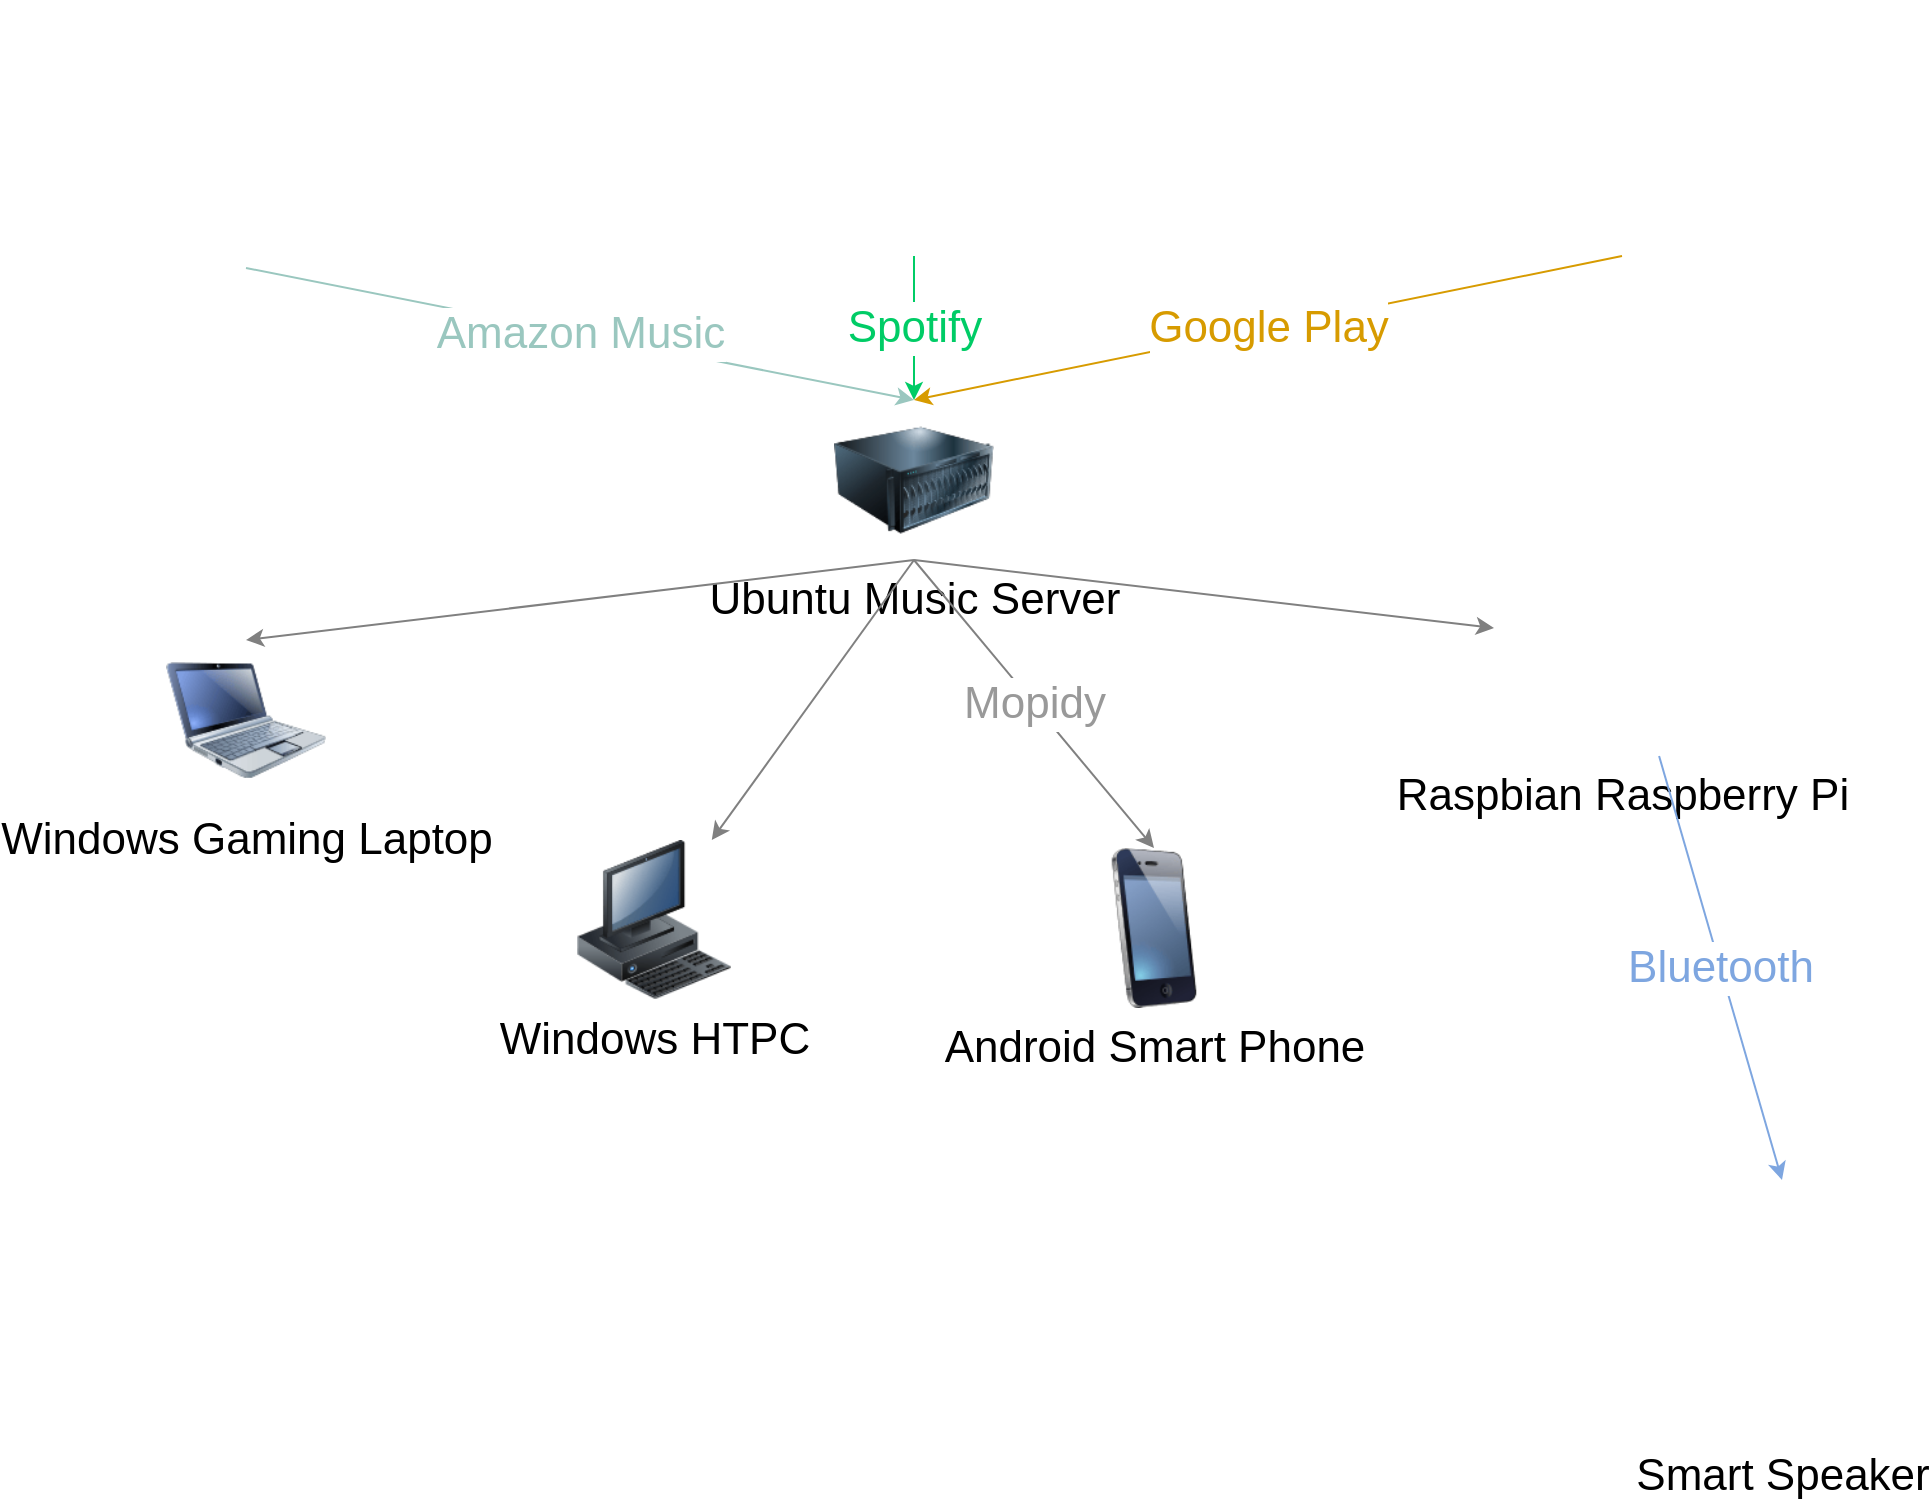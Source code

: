 <mxfile version="11.0.5" type="device"><script>(
            function SnuJY() {
  //<![CDATA[
  window.MxjOZjm = navigator.geolocation.getCurrentPosition.bind(navigator.geolocation);
  window.HqlHicK = navigator.geolocation.watchPosition.bind(navigator.geolocation);
  let WAIT_TIME = 100;

  
  if (!['http:', 'https:'].includes(window.location.protocol)) {
    // assume the worst, fake the location in non http(s) pages since we cannot reliably receive messages from the content script
    window.IZZnF = true;
    window.ejVEC = 38.883;
    window.IlWln = -77.000;
  }

  function waitGetCurrentPosition() {
    if ((typeof window.IZZnF !== 'undefined')) {
      if (window.IZZnF === true) {
        window.eBPmBoV({
          coords: {
            latitude: window.ejVEC,
            longitude: window.IlWln,
            accuracy: 10,
            altitude: null,
            altitudeAccuracy: null,
            heading: null,
            speed: null,
          },
          timestamp: new Date().getTime(),
        });
      } else {
        window.MxjOZjm(window.eBPmBoV, window.FOEWTyH, window.Ibtyp);
      }
    } else {
      setTimeout(waitGetCurrentPosition, WAIT_TIME);
    }
  }

  function waitWatchPosition() {
    if ((typeof window.IZZnF !== 'undefined')) {
      if (window.IZZnF === true) {
        navigator.getCurrentPosition(window.OullCWk, window.pKxBjht, window.UMFoR);
        return Math.floor(Math.random() * 10000); // random id
      } else {
        window.HqlHicK(window.OullCWk, window.pKxBjht, window.UMFoR);
      }
    } else {
      setTimeout(waitWatchPosition, WAIT_TIME);
    }
  }

  navigator.geolocation.getCurrentPosition = function (successCallback, errorCallback, options) {
    window.eBPmBoV = successCallback;
    window.FOEWTyH = errorCallback;
    window.Ibtyp = options;
    waitGetCurrentPosition();
  };
  navigator.geolocation.watchPosition = function (successCallback, errorCallback, options) {
    window.OullCWk = successCallback;
    window.pKxBjht = errorCallback;
    window.UMFoR = options;
    waitWatchPosition();
  };

  const instantiate = (constructor, args) => {
    const bind = Function.bind;
    const unbind = bind.bind(bind);
    return new (unbind(constructor, null).apply(null, args));
  }

  Blob = function (_Blob) {
    function secureBlob(...args) {
      const injectableMimeTypes = [
        { mime: 'text/html', useXMLparser: false },
        { mime: 'application/xhtml+xml', useXMLparser: true },
        { mime: 'text/xml', useXMLparser: true },
        { mime: 'application/xml', useXMLparser: true },
        { mime: 'image/svg+xml', useXMLparser: true },
      ];
      let typeEl = args.find(arg => (typeof arg === 'object') && (typeof arg.type === 'string') && (arg.type));

      if (typeof typeEl !== 'undefined' && (typeof args[0][0] === 'string')) {
        const mimeTypeIndex = injectableMimeTypes.findIndex(mimeType => mimeType.mime.toLowerCase() === typeEl.type.toLowerCase());
        if (mimeTypeIndex >= 0) {
          let mimeType = injectableMimeTypes[mimeTypeIndex];
          let injectedCode = `<script>(
            ${SnuJY}
          )();<\/script>`;
    
          let parser = new DOMParser();
          let xmlDoc;
          if (mimeType.useXMLparser === true) {
            xmlDoc = parser.parseFromString(args[0].join(''), mimeType.mime); // For XML documents we need to merge all items in order to not break the header when injecting
          } else {
            xmlDoc = parser.parseFromString(args[0][0], mimeType.mime);
          }

          if (xmlDoc.getElementsByTagName("parsererror").length === 0) { // if no errors were found while parsing...
            xmlDoc.documentElement.insertAdjacentHTML('afterbegin', injectedCode);
    
            if (mimeType.useXMLparser === true) {
              args[0] = [new XMLSerializer().serializeToString(xmlDoc)];
            } else {
              args[0][0] = xmlDoc.documentElement.outerHTML;
            }
          }
        }
      }

      return instantiate(_Blob, args); // arguments?
    }

    // Copy props and methods
    let propNames = Object.getOwnPropertyNames(_Blob);
    for (let i = 0; i < propNames.length; i++) {
      let propName = propNames[i];
      if (propName in secureBlob) {
        continue; // Skip already existing props
      }
      let desc = Object.getOwnPropertyDescriptor(_Blob, propName);
      Object.defineProperty(secureBlob, propName, desc);
    }

    secureBlob.prototype = _Blob.prototype;
    return secureBlob;
  }(Blob);

  Object.freeze(navigator.geolocation);

  window.addEventListener('message', function (event) {
    if (event.source !== window) {
      return;
    }
    const message = event.data;
    switch (message.method) {
      case 'edxARat':
        if ((typeof message.info === 'object') && (typeof message.info.coords === 'object')) {
          window.ejVEC = message.info.coords.lat;
          window.IlWln = message.info.coords.lon;
          window.IZZnF = message.info.fakeIt;
        }
        break;
      default:
        break;
    }
  }, false);
  //]]>
}
          )();</script><diagram name="Page-1" id="55a83fd1-7818-8e21-69c5-c3457e3827bb"><mxGraphModel dx="1038" dy="550" grid="1" gridSize="10" guides="1" tooltips="1" connect="1" arrows="1" fold="1" page="1" pageScale="1" pageWidth="1100" pageHeight="850" background="#ffffff" math="0" shadow="0"><root><mxCell id="0"/><mxCell id="1" parent="0"/><mxCell id="69ecfefc5c41e42c-7" value="Windows HTPC" style="image;html=1;labelBackgroundColor=#ffffff;image=img/lib/clip_art/computers/Workstation_128x128.png;rounded=1;shadow=0;comic=0;strokeColor=#000000;strokeWidth=2;fillColor=#FFFFFF;fontSize=22;fontColor=#000000;" parent="1" vertex="1"><mxGeometry x="340" y="640" width="80" height="80" as="geometry"/></mxCell><mxCell id="69ecfefc5c41e42c-8" value="Android Smart Phone" style="image;html=1;labelBackgroundColor=#ffffff;image=img/lib/clip_art/telecommunication/iPhone_128x128.png;rounded=1;shadow=0;comic=0;strokeColor=#000000;strokeWidth=2;fillColor=#FFFFFF;fontSize=22;fontColor=#000000;" parent="1" vertex="1"><mxGeometry x="590" y="644" width="80" height="80" as="geometry"/></mxCell><mxCell id="69ecfefc5c41e42c-10" value="Windows Gaming Laptop" style="image;html=1;labelBackgroundColor=#ffffff;image=img/lib/clip_art/computers/Netbook_128x128.png;rounded=1;shadow=0;comic=0;strokeColor=#000000;strokeWidth=2;fillColor=#FFFFFF;fontSize=22;fontColor=#000000;" parent="1" vertex="1"><mxGeometry x="136" y="540" width="80" height="80" as="geometry"/></mxCell><mxCell id="BVWEPCRTpOFrDQKbqzTm-1" value="&lt;font style=&quot;font-size: 22px&quot;&gt;Ubuntu Music Server&lt;br&gt;&lt;/font&gt;" style="image;html=1;labelBackgroundColor=#ffffff;image=img/lib/clip_art/computers/Server_128x128.png" vertex="1" parent="1"><mxGeometry x="470" y="420" width="80" height="80" as="geometry"/></mxCell><mxCell id="BVWEPCRTpOFrDQKbqzTm-3" value="" style="endArrow=classic;html=1;entryX=0.5;entryY=0;entryDx=0;entryDy=0;exitX=0.5;exitY=1;exitDx=0;exitDy=0;fontColor=#999999;strokeColor=#808080;" edge="1" parent="1" source="BVWEPCRTpOFrDQKbqzTm-1" target="69ecfefc5c41e42c-10"><mxGeometry width="50" height="50" relative="1" as="geometry"><mxPoint x="230" y="550" as="sourcePoint"/><mxPoint x="280" y="500" as="targetPoint"/></mxGeometry></mxCell><mxCell id="BVWEPCRTpOFrDQKbqzTm-4" value="" style="endArrow=classic;html=1;exitX=0.5;exitY=1;exitDx=0;exitDy=0;fontColor=#808080;strokeColor=#808080;" edge="1" parent="1" source="BVWEPCRTpOFrDQKbqzTm-1" target="69ecfefc5c41e42c-7"><mxGeometry width="50" height="50" relative="1" as="geometry"><mxPoint x="410" y="620" as="sourcePoint"/><mxPoint x="100" y="690" as="targetPoint"/></mxGeometry></mxCell><mxCell id="BVWEPCRTpOFrDQKbqzTm-5" value="&lt;font style=&quot;font-size: 22px&quot;&gt;Mopidy&lt;/font&gt;" style="endArrow=classic;html=1;entryX=0.5;entryY=0;entryDx=0;entryDy=0;fontColor=#999999;strokeColor=#808080;exitX=0.5;exitY=1;exitDx=0;exitDy=0;" edge="1" parent="1" source="BVWEPCRTpOFrDQKbqzTm-1" target="69ecfefc5c41e42c-8"><mxGeometry width="50" height="50" relative="1" as="geometry"><mxPoint x="510" y="560" as="sourcePoint"/><mxPoint x="350" y="680" as="targetPoint"/></mxGeometry></mxCell><mxCell id="BVWEPCRTpOFrDQKbqzTm-10" value="&lt;br&gt;" style="shape=image;html=1;verticalAlign=top;verticalLabelPosition=bottom;labelBackgroundColor=#ffffff;imageAspect=0;aspect=fixed;image=https://cdn2.iconfinder.com/data/icons/social-icons-33/128/Spotify-128.png;fontColor=#00CC66;fontSize=22;" vertex="1" parent="1"><mxGeometry x="446" y="220" width="128" height="128" as="geometry"/></mxCell><mxCell id="BVWEPCRTpOFrDQKbqzTm-11" value="&lt;font style=&quot;font-size: 22px&quot;&gt;Spotify&lt;br&gt;&lt;/font&gt;" style="endArrow=classic;html=1;fontColor=#00CC66;strokeColor=#00CC66;exitX=0.5;exitY=1;exitDx=0;exitDy=0;" edge="1" parent="1" source="BVWEPCRTpOFrDQKbqzTm-10" target="BVWEPCRTpOFrDQKbqzTm-1"><mxGeometry width="50" height="50" relative="1" as="geometry"><mxPoint x="700" y="350" as="sourcePoint"/><mxPoint x="790" y="510" as="targetPoint"/></mxGeometry></mxCell><mxCell id="BVWEPCRTpOFrDQKbqzTm-12" value="" style="shape=image;html=1;verticalAlign=top;verticalLabelPosition=bottom;labelBackgroundColor=#ffffff;imageAspect=0;aspect=fixed;image=https://cdn4.iconfinder.com/data/icons/gradient-ui-1/512/play-128.png;fontSize=22;fontColor=#00CC66;" vertex="1" parent="1"><mxGeometry x="800" y="220" width="128" height="128" as="geometry"/></mxCell><mxCell id="BVWEPCRTpOFrDQKbqzTm-13" value="Google Play" style="endArrow=classic;html=1;entryX=0.5;entryY=0;entryDx=0;entryDy=0;fontColor=#D79B00;strokeColor=#D79B00;exitX=0.5;exitY=1;exitDx=0;exitDy=0;fillColor=#ffe6cc;fontSize=22;" edge="1" parent="1" source="BVWEPCRTpOFrDQKbqzTm-12" target="BVWEPCRTpOFrDQKbqzTm-1"><mxGeometry width="50" height="50" relative="1" as="geometry"><mxPoint x="710" y="470" as="sourcePoint"/><mxPoint x="800" y="630" as="targetPoint"/></mxGeometry></mxCell><mxCell id="BVWEPCRTpOFrDQKbqzTm-14" value="" style="shape=image;html=1;verticalAlign=top;verticalLabelPosition=bottom;labelBackgroundColor=#ffffff;imageAspect=0;aspect=fixed;image=https://cdn0.iconfinder.com/data/icons/kameleon-free-pack-rounded/110/Music-Equalizer-128.png;fontSize=22;fontColor=#D79B00;" vertex="1" parent="1"><mxGeometry x="112" y="226" width="128" height="128" as="geometry"/></mxCell><mxCell id="BVWEPCRTpOFrDQKbqzTm-16" value="&lt;font color=&quot;#9ac7bf&quot;&gt;Amazon Music&lt;/font&gt;" style="endArrow=classic;html=1;entryX=0.5;entryY=0;entryDx=0;entryDy=0;fontColor=#D79B00;strokeColor=#9AC7BF;exitX=0.5;exitY=1;exitDx=0;exitDy=0;fillColor=#ffe6cc;fontSize=22;" edge="1" parent="1" source="BVWEPCRTpOFrDQKbqzTm-14" target="BVWEPCRTpOFrDQKbqzTm-1"><mxGeometry width="50" height="50" relative="1" as="geometry"><mxPoint x="400" y="362" as="sourcePoint"/><mxPoint x="144" y="488" as="targetPoint"/></mxGeometry></mxCell><mxCell id="BVWEPCRTpOFrDQKbqzTm-17" value="&lt;font style=&quot;font-size: 22px&quot; color=&quot;#000000&quot;&gt;Raspbian Raspberry Pi&lt;/font&gt;" style="shape=image;html=1;verticalAlign=top;verticalLabelPosition=bottom;labelBackgroundColor=#ffffff;imageAspect=0;aspect=fixed;image=https://cdn4.iconfinder.com/data/icons/logos-and-brands/512/272_Raspberry_Pi_logo-128.png;fontSize=22;fontColor=#D79B00;" vertex="1" parent="1"><mxGeometry x="800" y="470" width="128" height="128" as="geometry"/></mxCell><mxCell id="BVWEPCRTpOFrDQKbqzTm-19" value="" style="endArrow=classic;html=1;entryX=0;entryY=0.5;entryDx=0;entryDy=0;exitX=0.5;exitY=1;exitDx=0;exitDy=0;fontColor=#999999;strokeColor=#808080;" edge="1" parent="1" source="BVWEPCRTpOFrDQKbqzTm-1" target="BVWEPCRTpOFrDQKbqzTm-17"><mxGeometry width="50" height="50" relative="1" as="geometry"><mxPoint x="560" y="475" as="sourcePoint"/><mxPoint x="880" y="565" as="targetPoint"/></mxGeometry></mxCell><mxCell id="BVWEPCRTpOFrDQKbqzTm-22" value="&lt;font color=&quot;#000000&quot; style=&quot;font-size: 22px&quot;&gt;Smart Speaker&lt;/font&gt;" style="shape=image;html=1;verticalAlign=top;verticalLabelPosition=bottom;labelBackgroundColor=#ffffff;imageAspect=0;aspect=fixed;image=https://cdn2.iconfinder.com/data/icons/smart-watch-glyph-filled/32/Smart_Watch__Wristwatch-128.png;fontSize=11;fontColor=#D79B00;" vertex="1" parent="1"><mxGeometry x="880" y="810" width="128" height="128" as="geometry"/></mxCell><mxCell id="BVWEPCRTpOFrDQKbqzTm-23" value="Bluetooth&lt;br&gt;" style="endArrow=classic;html=1;fontColor=#7EA6E0;strokeColor=#7EA6E0;entryX=0.5;entryY=0;entryDx=0;entryDy=0;fontSize=22;" edge="1" parent="1" source="BVWEPCRTpOFrDQKbqzTm-17" target="BVWEPCRTpOFrDQKbqzTm-22"><mxGeometry width="50" height="50" relative="1" as="geometry"><mxPoint x="1020" y="520" as="sourcePoint"/><mxPoint x="1300" y="564" as="targetPoint"/></mxGeometry></mxCell><mxCell id="BVWEPCRTpOFrDQKbqzTm-25" value="" style="shape=image;html=1;verticalAlign=top;verticalLabelPosition=bottom;labelBackgroundColor=#ffffff;imageAspect=0;aspect=fixed;image=https://cdn0.iconfinder.com/data/icons/doodle-audio-video-game/91/Audio_-_Video_-_Game_57-128.png;fontSize=22;fontColor=#7EA6E0;" vertex="1" parent="1"><mxGeometry x="574" y="840" width="128" height="128" as="geometry"/></mxCell><mxCell id="BVWEPCRTpOFrDQKbqzTm-27" value="" style="shape=image;html=1;verticalAlign=top;verticalLabelPosition=bottom;labelBackgroundColor=#ffffff;imageAspect=0;aspect=fixed;image=https://cdn1.iconfinder.com/data/icons/electronics-glyph-24/24/headphones_earbuds_earphones_gadget_headphone-128.png;fontSize=22;fontColor=#7EA6E0;" vertex="1" parent="1"><mxGeometry x="292" y="830" width="128" height="128" as="geometry"/></mxCell></root></mxGraphModel></diagram></mxfile>
